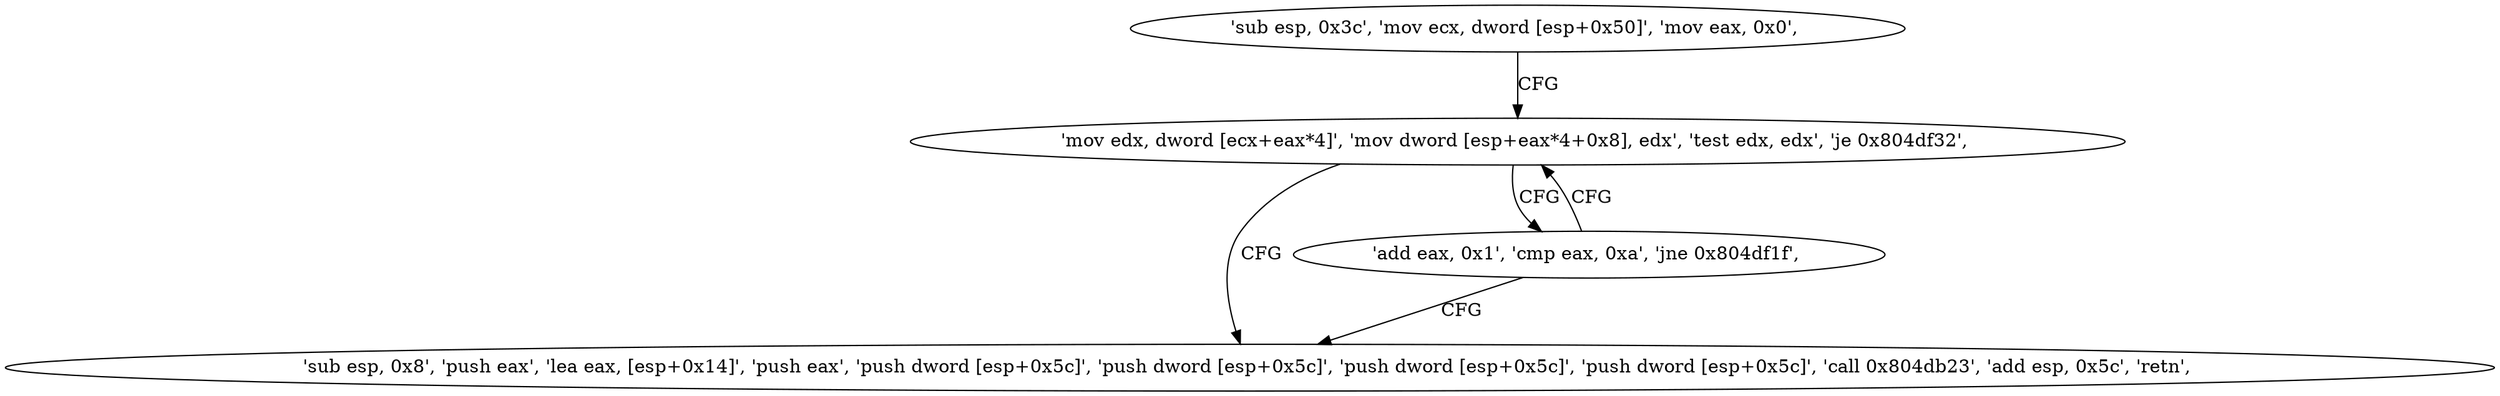 digraph "func" {
"134536979" [label = "'sub esp, 0x3c', 'mov ecx, dword [esp+0x50]', 'mov eax, 0x0', " ]
"134536991" [label = "'mov edx, dword [ecx+eax*4]', 'mov dword [esp+eax*4+0x8], edx', 'test edx, edx', 'je 0x804df32', " ]
"134537010" [label = "'sub esp, 0x8', 'push eax', 'lea eax, [esp+0x14]', 'push eax', 'push dword [esp+0x5c]', 'push dword [esp+0x5c]', 'push dword [esp+0x5c]', 'push dword [esp+0x5c]', 'call 0x804db23', 'add esp, 0x5c', 'retn', " ]
"134537002" [label = "'add eax, 0x1', 'cmp eax, 0xa', 'jne 0x804df1f', " ]
"134536979" -> "134536991" [ label = "CFG" ]
"134536991" -> "134537010" [ label = "CFG" ]
"134536991" -> "134537002" [ label = "CFG" ]
"134537002" -> "134536991" [ label = "CFG" ]
"134537002" -> "134537010" [ label = "CFG" ]
}
